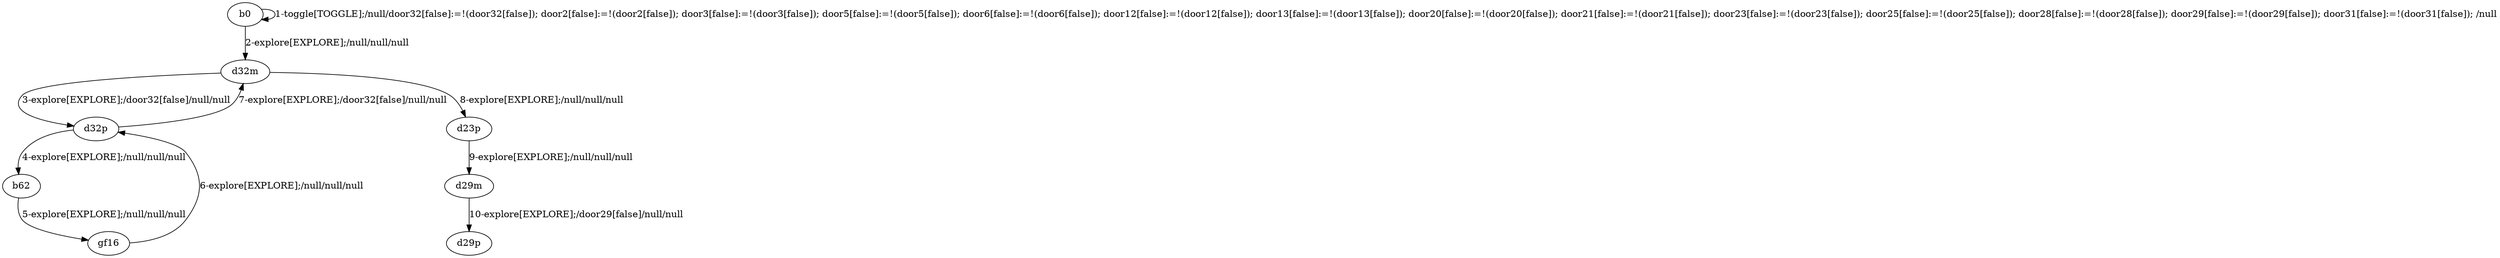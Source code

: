 # Total number of goals covered by this test: 3
# d32p --> b62
# d32p --> d32m
# gf16 --> d32p

digraph g {
"b0" -> "b0" [label = "1-toggle[TOGGLE];/null/door32[false]:=!(door32[false]); door2[false]:=!(door2[false]); door3[false]:=!(door3[false]); door5[false]:=!(door5[false]); door6[false]:=!(door6[false]); door12[false]:=!(door12[false]); door13[false]:=!(door13[false]); door20[false]:=!(door20[false]); door21[false]:=!(door21[false]); door23[false]:=!(door23[false]); door25[false]:=!(door25[false]); door28[false]:=!(door28[false]); door29[false]:=!(door29[false]); door31[false]:=!(door31[false]); /null"];
"b0" -> "d32m" [label = "2-explore[EXPLORE];/null/null/null"];
"d32m" -> "d32p" [label = "3-explore[EXPLORE];/door32[false]/null/null"];
"d32p" -> "b62" [label = "4-explore[EXPLORE];/null/null/null"];
"b62" -> "gf16" [label = "5-explore[EXPLORE];/null/null/null"];
"gf16" -> "d32p" [label = "6-explore[EXPLORE];/null/null/null"];
"d32p" -> "d32m" [label = "7-explore[EXPLORE];/door32[false]/null/null"];
"d32m" -> "d23p" [label = "8-explore[EXPLORE];/null/null/null"];
"d23p" -> "d29m" [label = "9-explore[EXPLORE];/null/null/null"];
"d29m" -> "d29p" [label = "10-explore[EXPLORE];/door29[false]/null/null"];
}